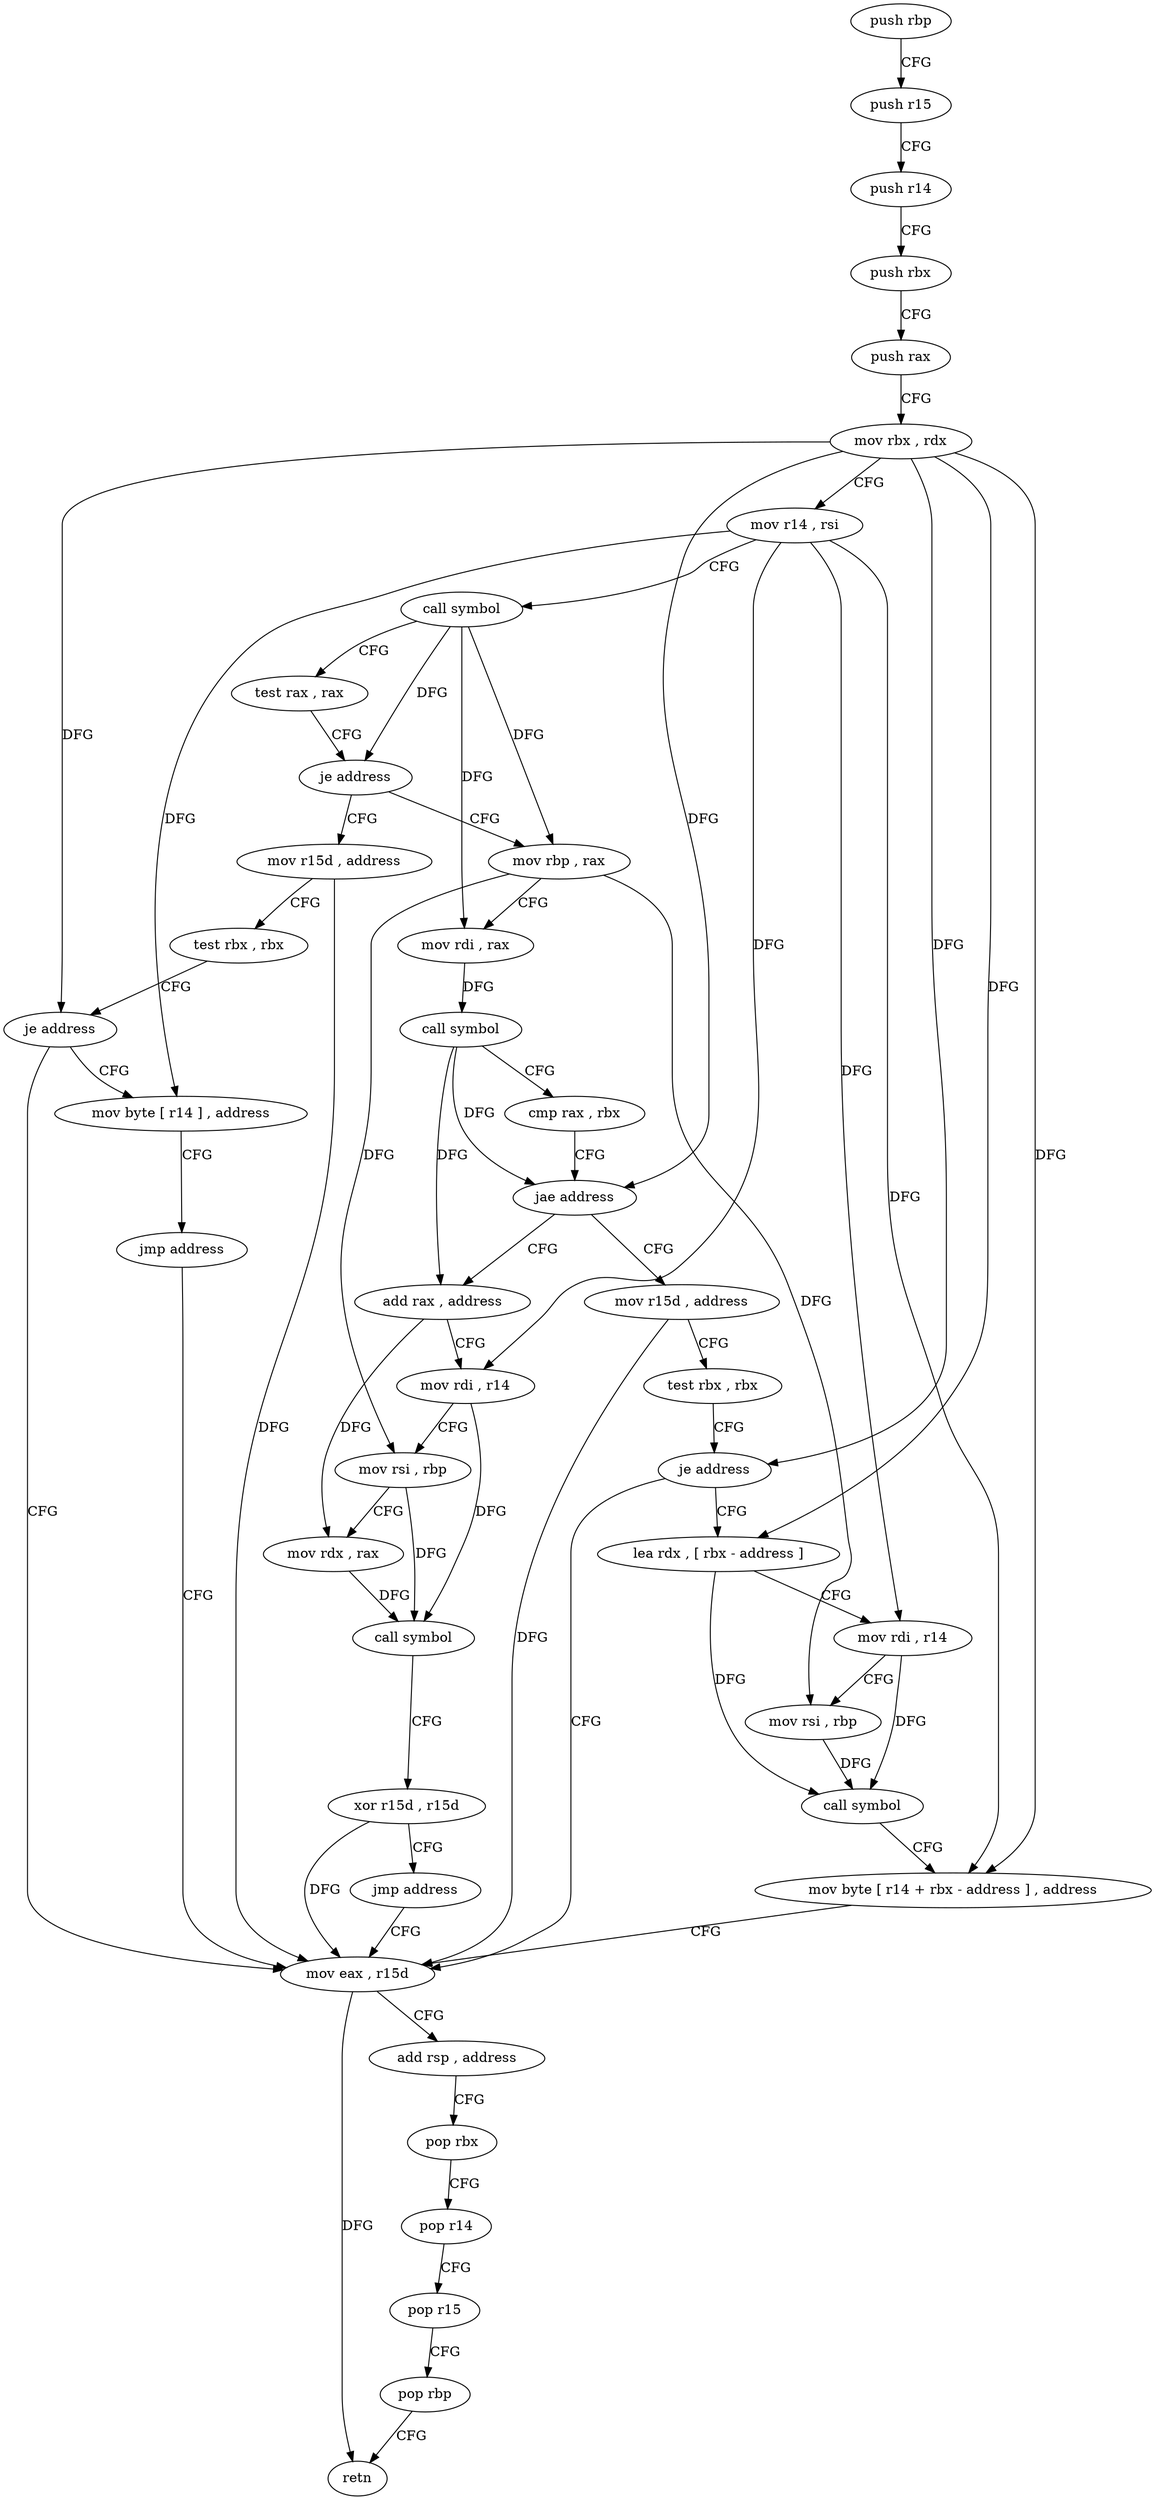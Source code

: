 digraph "func" {
"4223328" [label = "push rbp" ]
"4223329" [label = "push r15" ]
"4223331" [label = "push r14" ]
"4223333" [label = "push rbx" ]
"4223334" [label = "push rax" ]
"4223335" [label = "mov rbx , rdx" ]
"4223338" [label = "mov r14 , rsi" ]
"4223341" [label = "call symbol" ]
"4223346" [label = "test rax , rax" ]
"4223349" [label = "je address" ]
"4223390" [label = "mov r15d , address" ]
"4223351" [label = "mov rbp , rax" ]
"4223396" [label = "test rbx , rbx" ]
"4223399" [label = "je address" ]
"4223439" [label = "mov eax , r15d" ]
"4223401" [label = "mov byte [ r14 ] , address" ]
"4223354" [label = "mov rdi , rax" ]
"4223357" [label = "call symbol" ]
"4223362" [label = "cmp rax , rbx" ]
"4223365" [label = "jae address" ]
"4223407" [label = "mov r15d , address" ]
"4223367" [label = "add rax , address" ]
"4223442" [label = "add rsp , address" ]
"4223446" [label = "pop rbx" ]
"4223447" [label = "pop r14" ]
"4223449" [label = "pop r15" ]
"4223451" [label = "pop rbp" ]
"4223452" [label = "retn" ]
"4223405" [label = "jmp address" ]
"4223413" [label = "test rbx , rbx" ]
"4223416" [label = "je address" ]
"4223418" [label = "lea rdx , [ rbx - address ]" ]
"4223371" [label = "mov rdi , r14" ]
"4223374" [label = "mov rsi , rbp" ]
"4223377" [label = "mov rdx , rax" ]
"4223380" [label = "call symbol" ]
"4223385" [label = "xor r15d , r15d" ]
"4223388" [label = "jmp address" ]
"4223422" [label = "mov rdi , r14" ]
"4223425" [label = "mov rsi , rbp" ]
"4223428" [label = "call symbol" ]
"4223433" [label = "mov byte [ r14 + rbx - address ] , address" ]
"4223328" -> "4223329" [ label = "CFG" ]
"4223329" -> "4223331" [ label = "CFG" ]
"4223331" -> "4223333" [ label = "CFG" ]
"4223333" -> "4223334" [ label = "CFG" ]
"4223334" -> "4223335" [ label = "CFG" ]
"4223335" -> "4223338" [ label = "CFG" ]
"4223335" -> "4223399" [ label = "DFG" ]
"4223335" -> "4223365" [ label = "DFG" ]
"4223335" -> "4223416" [ label = "DFG" ]
"4223335" -> "4223418" [ label = "DFG" ]
"4223335" -> "4223433" [ label = "DFG" ]
"4223338" -> "4223341" [ label = "CFG" ]
"4223338" -> "4223401" [ label = "DFG" ]
"4223338" -> "4223371" [ label = "DFG" ]
"4223338" -> "4223422" [ label = "DFG" ]
"4223338" -> "4223433" [ label = "DFG" ]
"4223341" -> "4223346" [ label = "CFG" ]
"4223341" -> "4223349" [ label = "DFG" ]
"4223341" -> "4223351" [ label = "DFG" ]
"4223341" -> "4223354" [ label = "DFG" ]
"4223346" -> "4223349" [ label = "CFG" ]
"4223349" -> "4223390" [ label = "CFG" ]
"4223349" -> "4223351" [ label = "CFG" ]
"4223390" -> "4223396" [ label = "CFG" ]
"4223390" -> "4223439" [ label = "DFG" ]
"4223351" -> "4223354" [ label = "CFG" ]
"4223351" -> "4223374" [ label = "DFG" ]
"4223351" -> "4223425" [ label = "DFG" ]
"4223396" -> "4223399" [ label = "CFG" ]
"4223399" -> "4223439" [ label = "CFG" ]
"4223399" -> "4223401" [ label = "CFG" ]
"4223439" -> "4223442" [ label = "CFG" ]
"4223439" -> "4223452" [ label = "DFG" ]
"4223401" -> "4223405" [ label = "CFG" ]
"4223354" -> "4223357" [ label = "DFG" ]
"4223357" -> "4223362" [ label = "CFG" ]
"4223357" -> "4223365" [ label = "DFG" ]
"4223357" -> "4223367" [ label = "DFG" ]
"4223362" -> "4223365" [ label = "CFG" ]
"4223365" -> "4223407" [ label = "CFG" ]
"4223365" -> "4223367" [ label = "CFG" ]
"4223407" -> "4223413" [ label = "CFG" ]
"4223407" -> "4223439" [ label = "DFG" ]
"4223367" -> "4223371" [ label = "CFG" ]
"4223367" -> "4223377" [ label = "DFG" ]
"4223442" -> "4223446" [ label = "CFG" ]
"4223446" -> "4223447" [ label = "CFG" ]
"4223447" -> "4223449" [ label = "CFG" ]
"4223449" -> "4223451" [ label = "CFG" ]
"4223451" -> "4223452" [ label = "CFG" ]
"4223405" -> "4223439" [ label = "CFG" ]
"4223413" -> "4223416" [ label = "CFG" ]
"4223416" -> "4223439" [ label = "CFG" ]
"4223416" -> "4223418" [ label = "CFG" ]
"4223418" -> "4223422" [ label = "CFG" ]
"4223418" -> "4223428" [ label = "DFG" ]
"4223371" -> "4223374" [ label = "CFG" ]
"4223371" -> "4223380" [ label = "DFG" ]
"4223374" -> "4223377" [ label = "CFG" ]
"4223374" -> "4223380" [ label = "DFG" ]
"4223377" -> "4223380" [ label = "DFG" ]
"4223380" -> "4223385" [ label = "CFG" ]
"4223385" -> "4223388" [ label = "CFG" ]
"4223385" -> "4223439" [ label = "DFG" ]
"4223388" -> "4223439" [ label = "CFG" ]
"4223422" -> "4223425" [ label = "CFG" ]
"4223422" -> "4223428" [ label = "DFG" ]
"4223425" -> "4223428" [ label = "DFG" ]
"4223428" -> "4223433" [ label = "CFG" ]
"4223433" -> "4223439" [ label = "CFG" ]
}
